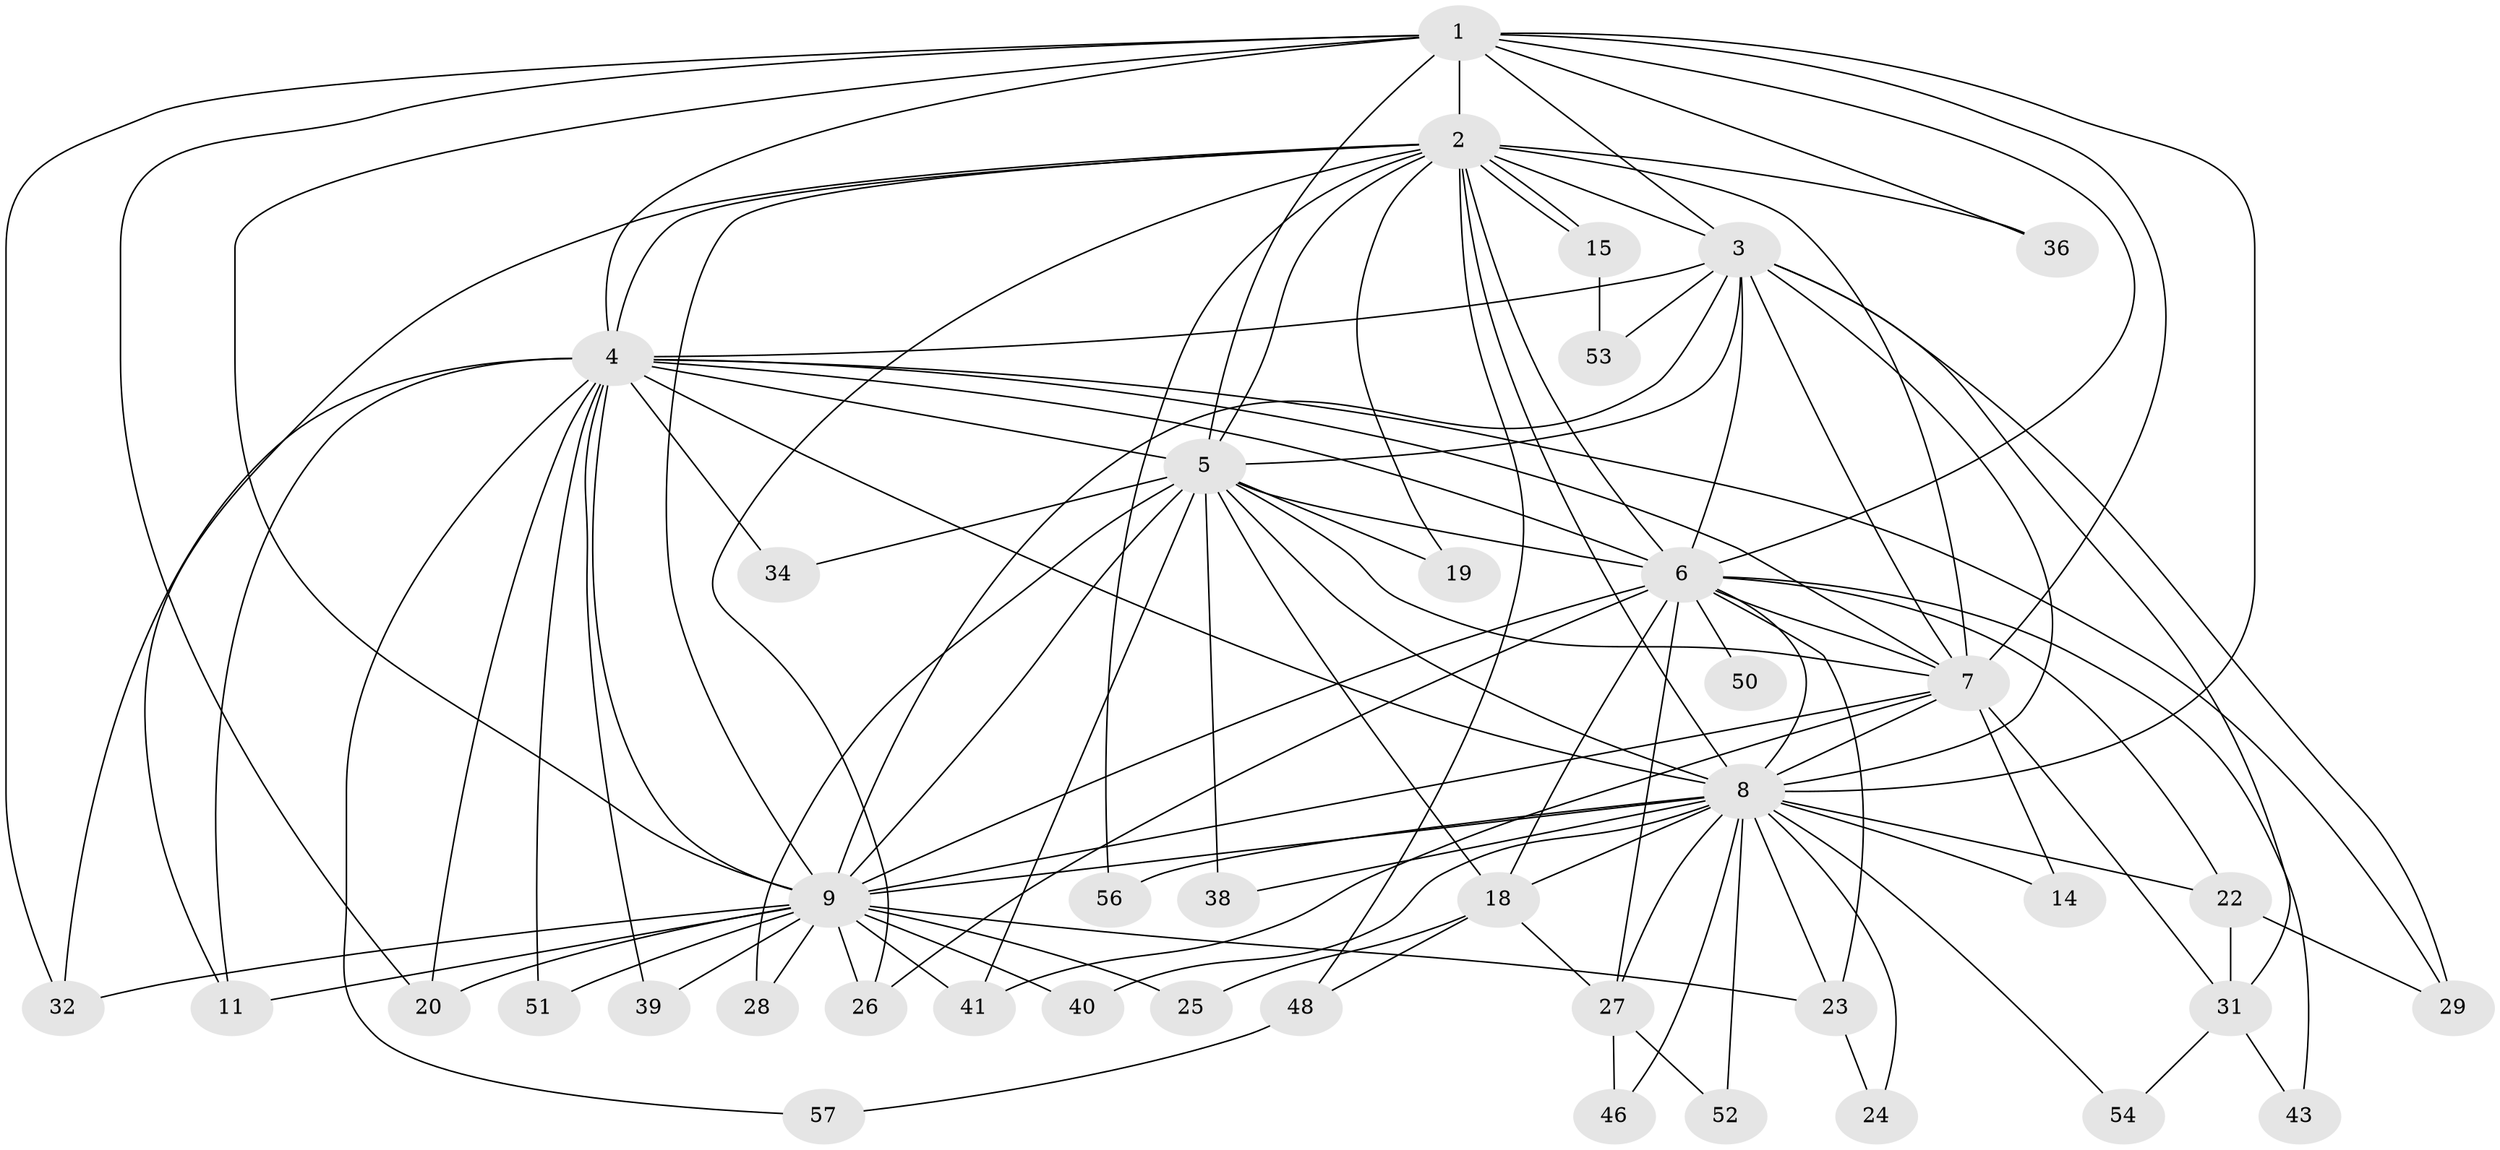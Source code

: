 // Generated by graph-tools (version 1.1) at 2025/51/02/27/25 19:51:48]
// undirected, 41 vertices, 109 edges
graph export_dot {
graph [start="1"]
  node [color=gray90,style=filled];
  1 [super="+13"];
  2 [super="+30"];
  3 [super="+10"];
  4 [super="+16"];
  5 [super="+44"];
  6 [super="+45"];
  7 [super="+12"];
  8 [super="+55"];
  9 [super="+17"];
  11 [super="+33"];
  14;
  15;
  18 [super="+21"];
  19;
  20 [super="+49"];
  22;
  23;
  24;
  25;
  26;
  27 [super="+35"];
  28;
  29 [super="+37"];
  31 [super="+47"];
  32 [super="+42"];
  34;
  36;
  38;
  39;
  40;
  41 [super="+58"];
  43;
  46;
  48;
  50;
  51;
  52;
  53;
  54;
  56;
  57;
  1 -- 2;
  1 -- 3 [weight=2];
  1 -- 4;
  1 -- 5 [weight=2];
  1 -- 6;
  1 -- 7;
  1 -- 8;
  1 -- 9;
  1 -- 20;
  1 -- 32;
  1 -- 36;
  2 -- 3 [weight=3];
  2 -- 4;
  2 -- 5;
  2 -- 6;
  2 -- 7;
  2 -- 8;
  2 -- 9;
  2 -- 15;
  2 -- 15;
  2 -- 19;
  2 -- 26;
  2 -- 36;
  2 -- 48;
  2 -- 56;
  2 -- 11;
  3 -- 4 [weight=2];
  3 -- 5 [weight=3];
  3 -- 6 [weight=2];
  3 -- 7 [weight=2];
  3 -- 8 [weight=2];
  3 -- 9 [weight=2];
  3 -- 29;
  3 -- 53;
  3 -- 31;
  4 -- 5;
  4 -- 6;
  4 -- 7 [weight=2];
  4 -- 8 [weight=2];
  4 -- 9;
  4 -- 11;
  4 -- 29;
  4 -- 34;
  4 -- 39;
  4 -- 57;
  4 -- 51;
  4 -- 20;
  4 -- 32;
  5 -- 6;
  5 -- 7;
  5 -- 8;
  5 -- 9;
  5 -- 19;
  5 -- 28;
  5 -- 34;
  5 -- 38;
  5 -- 41;
  5 -- 18;
  6 -- 7;
  6 -- 8;
  6 -- 9;
  6 -- 18;
  6 -- 22;
  6 -- 23;
  6 -- 27;
  6 -- 43;
  6 -- 50 [weight=2];
  6 -- 26;
  7 -- 8;
  7 -- 9 [weight=2];
  7 -- 14;
  7 -- 31;
  7 -- 41;
  8 -- 9;
  8 -- 14;
  8 -- 18;
  8 -- 22;
  8 -- 24;
  8 -- 38;
  8 -- 40;
  8 -- 46;
  8 -- 52;
  8 -- 54;
  8 -- 56;
  8 -- 23;
  8 -- 27;
  9 -- 11;
  9 -- 25;
  9 -- 26;
  9 -- 32;
  9 -- 39;
  9 -- 40;
  9 -- 51;
  9 -- 20;
  9 -- 23;
  9 -- 28;
  9 -- 41;
  15 -- 53;
  18 -- 48;
  18 -- 25;
  18 -- 27;
  22 -- 31;
  22 -- 29;
  23 -- 24;
  27 -- 52;
  27 -- 46;
  31 -- 43;
  31 -- 54;
  48 -- 57;
}
